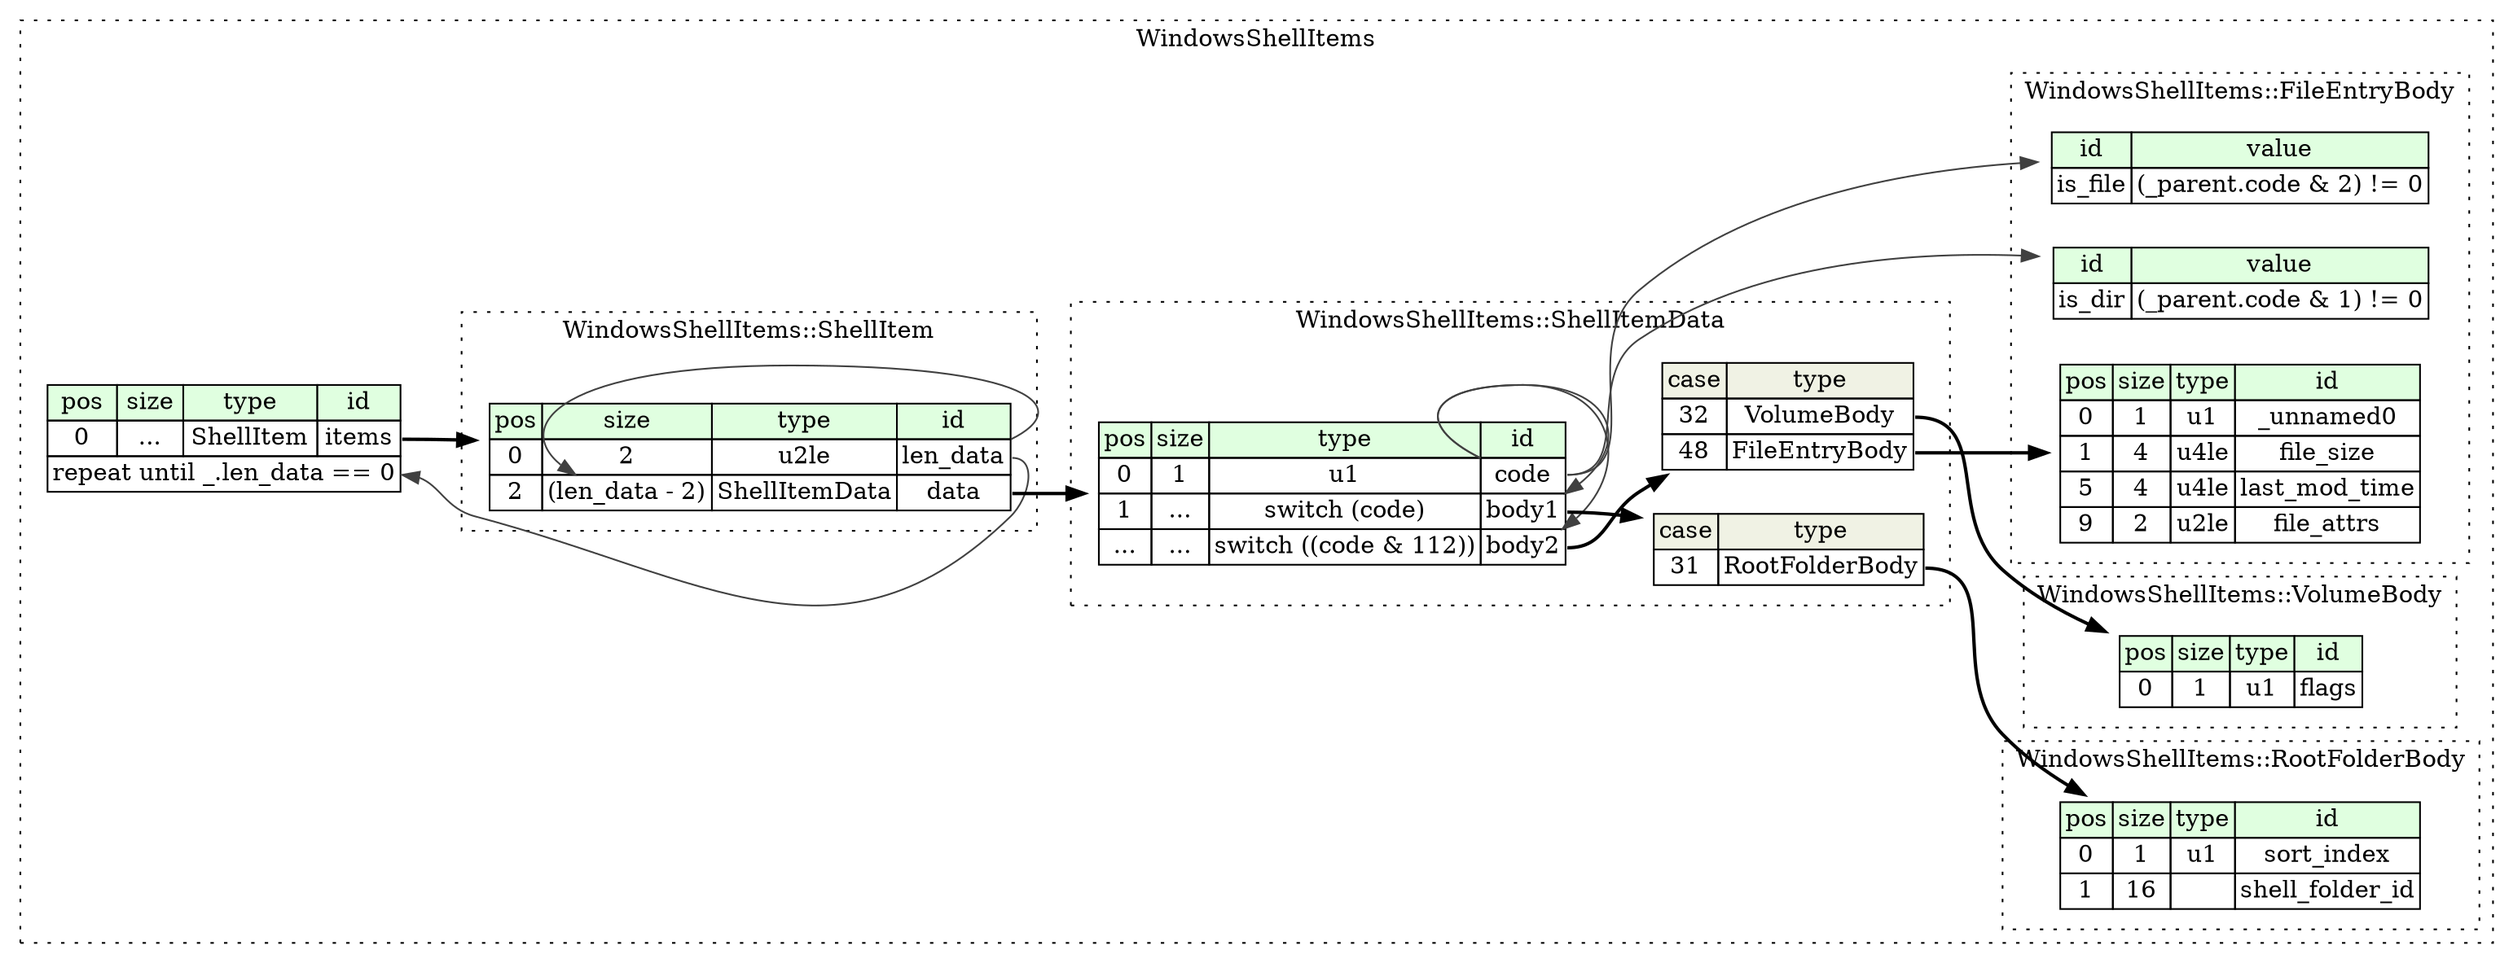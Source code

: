 digraph {
	rankdir=LR;
	node [shape=plaintext];
	subgraph cluster__windows_shell_items {
		label="WindowsShellItems";
		graph[style=dotted];

		windows_shell_items__seq [label=<<TABLE BORDER="0" CELLBORDER="1" CELLSPACING="0">
			<TR><TD BGCOLOR="#E0FFE0">pos</TD><TD BGCOLOR="#E0FFE0">size</TD><TD BGCOLOR="#E0FFE0">type</TD><TD BGCOLOR="#E0FFE0">id</TD></TR>
			<TR><TD PORT="items_pos">0</TD><TD PORT="items_size">...</TD><TD>ShellItem</TD><TD PORT="items_type">items</TD></TR>
			<TR><TD COLSPAN="4" PORT="items__repeat">repeat until _.len_data == 0</TD></TR>
		</TABLE>>];
		subgraph cluster__shell_item_data {
			label="WindowsShellItems::ShellItemData";
			graph[style=dotted];

			shell_item_data__seq [label=<<TABLE BORDER="0" CELLBORDER="1" CELLSPACING="0">
				<TR><TD BGCOLOR="#E0FFE0">pos</TD><TD BGCOLOR="#E0FFE0">size</TD><TD BGCOLOR="#E0FFE0">type</TD><TD BGCOLOR="#E0FFE0">id</TD></TR>
				<TR><TD PORT="code_pos">0</TD><TD PORT="code_size">1</TD><TD>u1</TD><TD PORT="code_type">code</TD></TR>
				<TR><TD PORT="body1_pos">1</TD><TD PORT="body1_size">...</TD><TD>switch (code)</TD><TD PORT="body1_type">body1</TD></TR>
				<TR><TD PORT="body2_pos">...</TD><TD PORT="body2_size">...</TD><TD>switch ((code &amp; 112))</TD><TD PORT="body2_type">body2</TD></TR>
			</TABLE>>];
shell_item_data__seq_body1_switch [label=<<TABLE BORDER="0" CELLBORDER="1" CELLSPACING="0">
	<TR><TD BGCOLOR="#F0F2E4">case</TD><TD BGCOLOR="#F0F2E4">type</TD></TR>
	<TR><TD>31</TD><TD PORT="case0">RootFolderBody</TD></TR>
</TABLE>>];
shell_item_data__seq_body2_switch [label=<<TABLE BORDER="0" CELLBORDER="1" CELLSPACING="0">
	<TR><TD BGCOLOR="#F0F2E4">case</TD><TD BGCOLOR="#F0F2E4">type</TD></TR>
	<TR><TD>32</TD><TD PORT="case0">VolumeBody</TD></TR>
	<TR><TD>48</TD><TD PORT="case1">FileEntryBody</TD></TR>
</TABLE>>];
		}
		subgraph cluster__shell_item {
			label="WindowsShellItems::ShellItem";
			graph[style=dotted];

			shell_item__seq [label=<<TABLE BORDER="0" CELLBORDER="1" CELLSPACING="0">
				<TR><TD BGCOLOR="#E0FFE0">pos</TD><TD BGCOLOR="#E0FFE0">size</TD><TD BGCOLOR="#E0FFE0">type</TD><TD BGCOLOR="#E0FFE0">id</TD></TR>
				<TR><TD PORT="len_data_pos">0</TD><TD PORT="len_data_size">2</TD><TD>u2le</TD><TD PORT="len_data_type">len_data</TD></TR>
				<TR><TD PORT="data_pos">2</TD><TD PORT="data_size">(len_data - 2)</TD><TD>ShellItemData</TD><TD PORT="data_type">data</TD></TR>
			</TABLE>>];
		}
		subgraph cluster__root_folder_body {
			label="WindowsShellItems::RootFolderBody";
			graph[style=dotted];

			root_folder_body__seq [label=<<TABLE BORDER="0" CELLBORDER="1" CELLSPACING="0">
				<TR><TD BGCOLOR="#E0FFE0">pos</TD><TD BGCOLOR="#E0FFE0">size</TD><TD BGCOLOR="#E0FFE0">type</TD><TD BGCOLOR="#E0FFE0">id</TD></TR>
				<TR><TD PORT="sort_index_pos">0</TD><TD PORT="sort_index_size">1</TD><TD>u1</TD><TD PORT="sort_index_type">sort_index</TD></TR>
				<TR><TD PORT="shell_folder_id_pos">1</TD><TD PORT="shell_folder_id_size">16</TD><TD></TD><TD PORT="shell_folder_id_type">shell_folder_id</TD></TR>
			</TABLE>>];
		}
		subgraph cluster__volume_body {
			label="WindowsShellItems::VolumeBody";
			graph[style=dotted];

			volume_body__seq [label=<<TABLE BORDER="0" CELLBORDER="1" CELLSPACING="0">
				<TR><TD BGCOLOR="#E0FFE0">pos</TD><TD BGCOLOR="#E0FFE0">size</TD><TD BGCOLOR="#E0FFE0">type</TD><TD BGCOLOR="#E0FFE0">id</TD></TR>
				<TR><TD PORT="flags_pos">0</TD><TD PORT="flags_size">1</TD><TD>u1</TD><TD PORT="flags_type">flags</TD></TR>
			</TABLE>>];
		}
		subgraph cluster__file_entry_body {
			label="WindowsShellItems::FileEntryBody";
			graph[style=dotted];

			file_entry_body__seq [label=<<TABLE BORDER="0" CELLBORDER="1" CELLSPACING="0">
				<TR><TD BGCOLOR="#E0FFE0">pos</TD><TD BGCOLOR="#E0FFE0">size</TD><TD BGCOLOR="#E0FFE0">type</TD><TD BGCOLOR="#E0FFE0">id</TD></TR>
				<TR><TD PORT="_unnamed0_pos">0</TD><TD PORT="_unnamed0_size">1</TD><TD>u1</TD><TD PORT="_unnamed0_type">_unnamed0</TD></TR>
				<TR><TD PORT="file_size_pos">1</TD><TD PORT="file_size_size">4</TD><TD>u4le</TD><TD PORT="file_size_type">file_size</TD></TR>
				<TR><TD PORT="last_mod_time_pos">5</TD><TD PORT="last_mod_time_size">4</TD><TD>u4le</TD><TD PORT="last_mod_time_type">last_mod_time</TD></TR>
				<TR><TD PORT="file_attrs_pos">9</TD><TD PORT="file_attrs_size">2</TD><TD>u2le</TD><TD PORT="file_attrs_type">file_attrs</TD></TR>
			</TABLE>>];
			file_entry_body__inst__is_dir [label=<<TABLE BORDER="0" CELLBORDER="1" CELLSPACING="0">
				<TR><TD BGCOLOR="#E0FFE0">id</TD><TD BGCOLOR="#E0FFE0">value</TD></TR>
				<TR><TD>is_dir</TD><TD>(_parent.code &amp; 1) != 0</TD></TR>
			</TABLE>>];
			file_entry_body__inst__is_file [label=<<TABLE BORDER="0" CELLBORDER="1" CELLSPACING="0">
				<TR><TD BGCOLOR="#E0FFE0">id</TD><TD BGCOLOR="#E0FFE0">value</TD></TR>
				<TR><TD>is_file</TD><TD>(_parent.code &amp; 2) != 0</TD></TR>
			</TABLE>>];
		}
	}
	windows_shell_items__seq:items_type -> shell_item__seq [style=bold];
	shell_item__seq:len_data_type -> windows_shell_items__seq:items__repeat [color="#404040"];
	shell_item_data__seq:body1_type -> shell_item_data__seq_body1_switch [style=bold];
	shell_item_data__seq_body1_switch:case0 -> root_folder_body__seq [style=bold];
	shell_item_data__seq:code_type -> shell_item_data__seq:body1_type [color="#404040"];
	shell_item_data__seq:body2_type -> shell_item_data__seq_body2_switch [style=bold];
	shell_item_data__seq_body2_switch:case0 -> volume_body__seq [style=bold];
	shell_item_data__seq_body2_switch:case1 -> file_entry_body__seq [style=bold];
	shell_item_data__seq:code_type -> shell_item_data__seq:body2_type [color="#404040"];
	shell_item__seq:len_data_type -> shell_item__seq:data_size [color="#404040"];
	shell_item__seq:data_type -> shell_item_data__seq [style=bold];
	shell_item_data__seq:code_type -> file_entry_body__inst__is_dir [color="#404040"];
	shell_item_data__seq:code_type -> file_entry_body__inst__is_file [color="#404040"];
}
